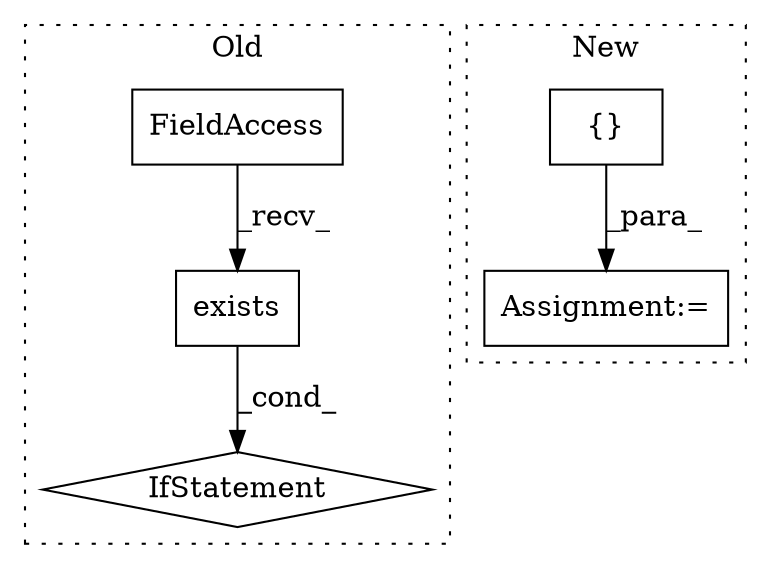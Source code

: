 digraph G {
subgraph cluster0 {
1 [label="exists" a="32" s="2937,2965" l="7,1" shape="box"];
3 [label="IfStatement" a="25" s="2924,2966" l="4,2" shape="diamond"];
5 [label="FieldAccess" a="22" s="2929" l="7" shape="box"];
label = "Old";
style="dotted";
}
subgraph cluster1 {
2 [label="{}" a="4" s="3034" l="2" shape="box"];
4 [label="Assignment:=" a="7" s="3009" l="1" shape="box"];
label = "New";
style="dotted";
}
1 -> 3 [label="_cond_"];
2 -> 4 [label="_para_"];
5 -> 1 [label="_recv_"];
}